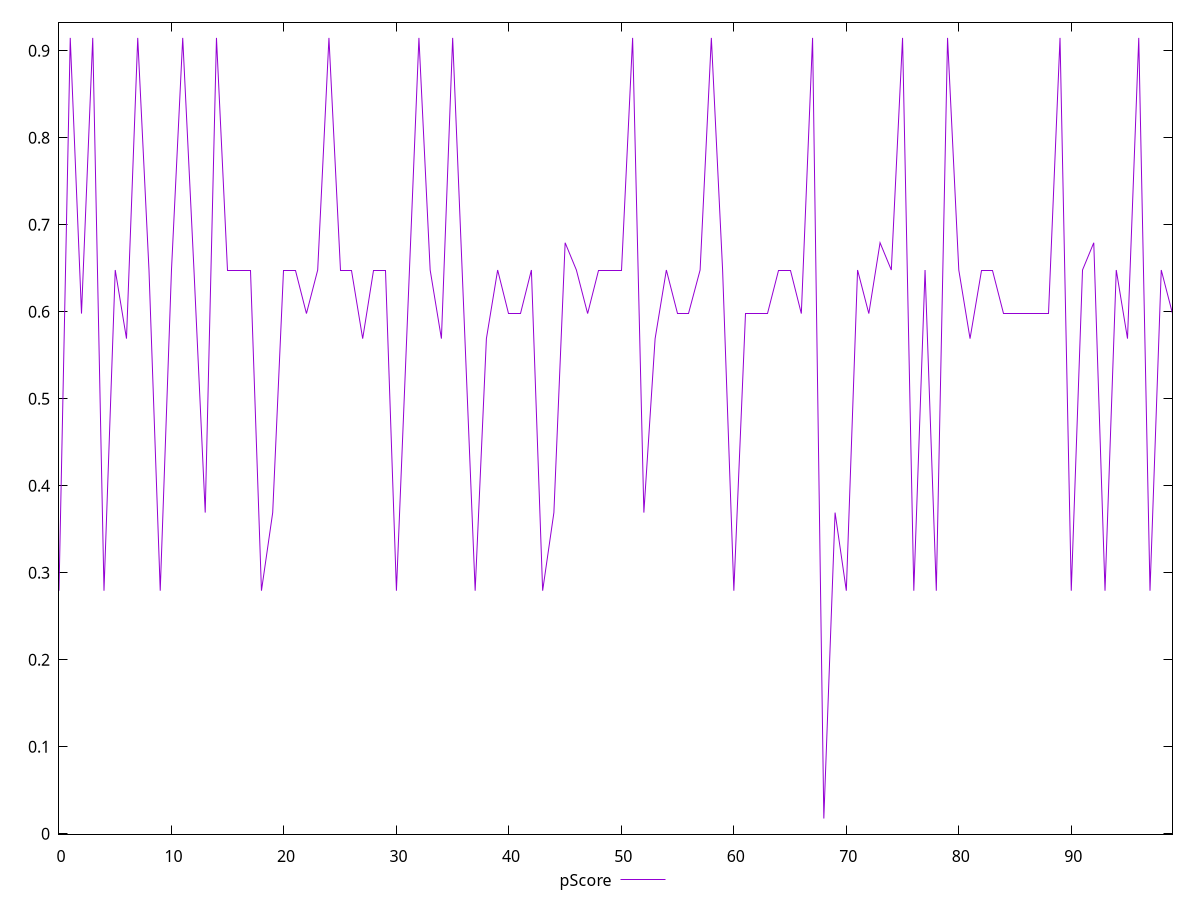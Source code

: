 reset

$pScore <<EOF
0 0.27931295209719315
1 0.9146517814122077
2 0.5978316776798642
3 0.9146517814122077
4 0.27931295209719315
5 0.6478936866255779
6 0.5690350599985126
7 0.9146517814122077
8 0.6478936866255779
9 0.27931295209719315
10 0.6478936866255779
11 0.9146517814122077
12 0.6478936866255779
13 0.3690659991228524
14 0.9146517814122077
15 0.6478936866255779
16 0.6478936866255779
17 0.6478936866255779
18 0.27931295209719315
19 0.3690659991228524
20 0.6478936866255779
21 0.6478936866255779
22 0.5978316776798642
23 0.6478936866255779
24 0.9146517814122077
25 0.6478936866255779
26 0.6478936866255779
27 0.5690350599985126
28 0.6478936866255779
29 0.6478936866255779
30 0.27931295209719315
31 0.5978316776798642
32 0.9146517814122077
33 0.6478936866255779
34 0.5690350599985126
35 0.9146517814122077
36 0.5978316776798642
37 0.27931295209719315
38 0.5690350599985126
39 0.6478936866255779
40 0.5978316776798642
41 0.5978316776798642
42 0.6478936866255779
43 0.27931295209719315
44 0.3690659991228524
45 0.6792219852973744
46 0.6478936866255779
47 0.5978316776798642
48 0.6478936866255779
49 0.6478936866255779
50 0.6478936866255779
51 0.9146517814122077
52 0.3690659991228524
53 0.5690350599985126
54 0.6478936866255779
55 0.5978316776798642
56 0.5978316776798642
57 0.6478936866255779
58 0.9146517814122077
59 0.6478936866255779
60 0.27931295209719315
61 0.5978316776798642
62 0.5978316776798642
63 0.5978316776798642
64 0.6478936866255779
65 0.6478936866255779
66 0.5978316776798642
67 0.9146517814122077
68 0.017481246450500643
69 0.3690659991228524
70 0.27931295209719315
71 0.6478936866255779
72 0.5978316776798642
73 0.6792219852973744
74 0.6478936866255779
75 0.9146517814122077
76 0.27931295209719315
77 0.6478936866255779
78 0.27931295209719315
79 0.9146517814122077
80 0.6478936866255779
81 0.5690350599985126
82 0.6478936866255779
83 0.6478936866255779
84 0.5978316776798642
85 0.5978316776798642
86 0.5978316776798642
87 0.5978316776798642
88 0.5978316776798642
89 0.9146517814122077
90 0.27931295209719315
91 0.6478936866255779
92 0.6792219852973744
93 0.27931295209719315
94 0.6478936866255779
95 0.5690350599985126
96 0.9146517814122077
97 0.27931295209719315
98 0.6478936866255779
99 0.5978316776798642
EOF

set key outside below
set xrange [0:99]
set yrange [-0.0004621642487335001:0.9325951921114418]
set trange [-0.0004621642487335001:0.9325951921114418]
set terminal svg size 640, 500 enhanced background rgb 'white'
set output "report_00008_2021-01-22T20:58:29.167/cumulative-layout-shift/samples/pages+cached+noexternal+noimg/pScore/values.svg"

plot $pScore title "pScore" with line

reset
